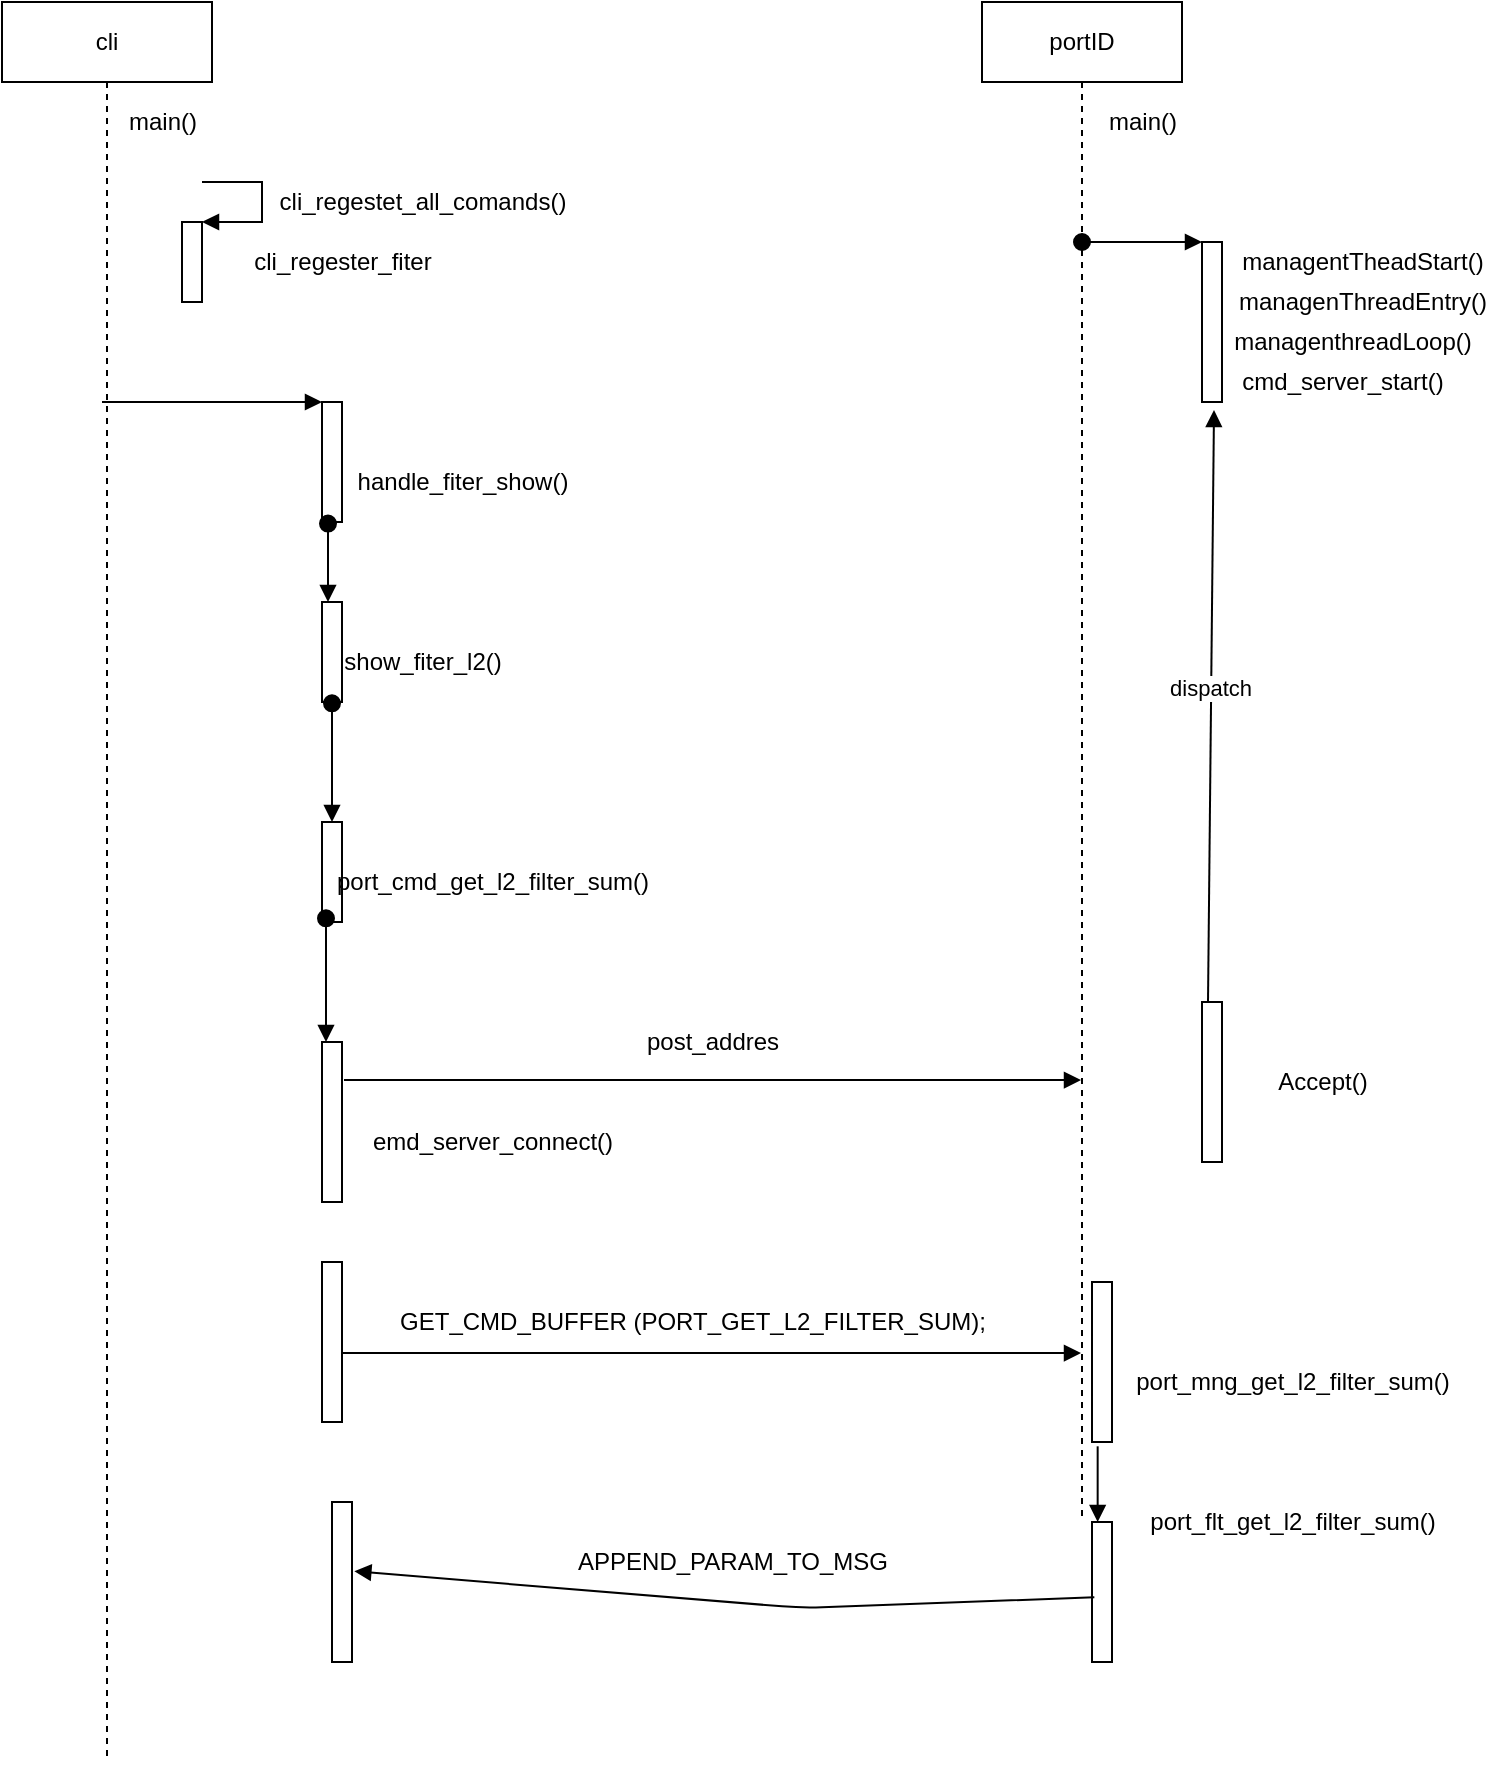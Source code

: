 <mxfile version="14.9.3" type="github">
  <diagram id="kgpKYQtTHZ0yAKxKKP6v" name="Page-1">
    <mxGraphModel dx="1240" dy="689" grid="1" gridSize="10" guides="1" tooltips="1" connect="1" arrows="1" fold="1" page="1" pageScale="1" pageWidth="850" pageHeight="1100" math="0" shadow="0">
      <root>
        <mxCell id="0" />
        <mxCell id="1" parent="0" />
        <mxCell id="9FXc6Jmi2xS2psvSpW-O-1" value="cli" style="shape=umlLifeline;perimeter=lifelinePerimeter;whiteSpace=wrap;html=1;container=1;collapsible=0;recursiveResize=0;outlineConnect=0;" vertex="1" parent="1">
          <mxGeometry x="110" y="40" width="105" height="880" as="geometry" />
        </mxCell>
        <mxCell id="9FXc6Jmi2xS2psvSpW-O-7" value="" style="html=1;points=[];perimeter=orthogonalPerimeter;" vertex="1" parent="9FXc6Jmi2xS2psvSpW-O-1">
          <mxGeometry x="90" y="110" width="10" height="40" as="geometry" />
        </mxCell>
        <mxCell id="9FXc6Jmi2xS2psvSpW-O-8" value="" style="edgeStyle=orthogonalEdgeStyle;html=1;align=left;spacingLeft=2;endArrow=block;rounded=0;entryX=1;entryY=0;" edge="1" target="9FXc6Jmi2xS2psvSpW-O-7" parent="9FXc6Jmi2xS2psvSpW-O-1">
          <mxGeometry relative="1" as="geometry">
            <mxPoint x="100" y="90" as="sourcePoint" />
            <Array as="points">
              <mxPoint x="130" y="90" />
              <mxPoint x="130" y="110" />
            </Array>
          </mxGeometry>
        </mxCell>
        <mxCell id="9FXc6Jmi2xS2psvSpW-O-11" value="" style="html=1;verticalAlign=bottom;endArrow=block;" edge="1" parent="9FXc6Jmi2xS2psvSpW-O-1">
          <mxGeometry width="80" relative="1" as="geometry">
            <mxPoint x="50" y="200" as="sourcePoint" />
            <mxPoint x="160" y="200" as="targetPoint" />
          </mxGeometry>
        </mxCell>
        <mxCell id="9FXc6Jmi2xS2psvSpW-O-2" value="main()" style="text;html=1;align=center;verticalAlign=middle;resizable=0;points=[];autosize=1;strokeColor=none;" vertex="1" parent="1">
          <mxGeometry x="165" y="90" width="50" height="20" as="geometry" />
        </mxCell>
        <mxCell id="9FXc6Jmi2xS2psvSpW-O-3" value="cli_regestet_all_comands()" style="text;html=1;align=center;verticalAlign=middle;resizable=0;points=[];autosize=1;strokeColor=none;" vertex="1" parent="1">
          <mxGeometry x="240" y="130" width="160" height="20" as="geometry" />
        </mxCell>
        <mxCell id="9FXc6Jmi2xS2psvSpW-O-4" value="cli_regester_fiter" style="text;html=1;align=center;verticalAlign=middle;resizable=0;points=[];autosize=1;strokeColor=none;" vertex="1" parent="1">
          <mxGeometry x="230" y="160" width="100" height="20" as="geometry" />
        </mxCell>
        <mxCell id="9FXc6Jmi2xS2psvSpW-O-10" value="" style="html=1;points=[];perimeter=orthogonalPerimeter;" vertex="1" parent="1">
          <mxGeometry x="270" y="240" width="10" height="60" as="geometry" />
        </mxCell>
        <mxCell id="9FXc6Jmi2xS2psvSpW-O-12" value="handle_fiter_show()" style="text;html=1;align=center;verticalAlign=middle;resizable=0;points=[];autosize=1;strokeColor=none;" vertex="1" parent="1">
          <mxGeometry x="280" y="270" width="120" height="20" as="geometry" />
        </mxCell>
        <mxCell id="9FXc6Jmi2xS2psvSpW-O-13" value="" style="html=1;points=[];perimeter=orthogonalPerimeter;" vertex="1" parent="1">
          <mxGeometry x="270" y="340" width="10" height="50" as="geometry" />
        </mxCell>
        <mxCell id="9FXc6Jmi2xS2psvSpW-O-14" value="" style="html=1;verticalAlign=bottom;startArrow=oval;endArrow=block;startSize=8;exitX=0.3;exitY=1.013;exitDx=0;exitDy=0;exitPerimeter=0;" edge="1" target="9FXc6Jmi2xS2psvSpW-O-13" parent="1" source="9FXc6Jmi2xS2psvSpW-O-10">
          <mxGeometry relative="1" as="geometry">
            <mxPoint x="210" y="420" as="sourcePoint" />
          </mxGeometry>
        </mxCell>
        <mxCell id="9FXc6Jmi2xS2psvSpW-O-15" value="show_fiter_l2()" style="text;html=1;align=center;verticalAlign=middle;resizable=0;points=[];autosize=1;strokeColor=none;" vertex="1" parent="1">
          <mxGeometry x="275" y="360" width="90" height="20" as="geometry" />
        </mxCell>
        <mxCell id="9FXc6Jmi2xS2psvSpW-O-16" value="" style="html=1;points=[];perimeter=orthogonalPerimeter;" vertex="1" parent="1">
          <mxGeometry x="270" y="450" width="10" height="50" as="geometry" />
        </mxCell>
        <mxCell id="9FXc6Jmi2xS2psvSpW-O-17" value="" style="html=1;verticalAlign=bottom;startArrow=oval;endArrow=block;startSize=8;exitX=0.5;exitY=1.013;exitDx=0;exitDy=0;exitPerimeter=0;" edge="1" parent="1" source="9FXc6Jmi2xS2psvSpW-O-13">
          <mxGeometry relative="1" as="geometry">
            <mxPoint x="275" y="510" as="sourcePoint" />
            <mxPoint x="275" y="450" as="targetPoint" />
          </mxGeometry>
        </mxCell>
        <mxCell id="9FXc6Jmi2xS2psvSpW-O-19" value="port_cmd_get_l2_filter_sum()" style="text;html=1;align=center;verticalAlign=middle;resizable=0;points=[];autosize=1;strokeColor=none;" vertex="1" parent="1">
          <mxGeometry x="270" y="470" width="170" height="20" as="geometry" />
        </mxCell>
        <mxCell id="9FXc6Jmi2xS2psvSpW-O-20" value="" style="html=1;points=[];perimeter=orthogonalPerimeter;" vertex="1" parent="1">
          <mxGeometry x="270" y="560" width="10" height="80" as="geometry" />
        </mxCell>
        <mxCell id="9FXc6Jmi2xS2psvSpW-O-21" value="" style="html=1;verticalAlign=bottom;startArrow=oval;endArrow=block;startSize=8;exitX=0.2;exitY=0.963;exitDx=0;exitDy=0;exitPerimeter=0;" edge="1" target="9FXc6Jmi2xS2psvSpW-O-20" parent="1" source="9FXc6Jmi2xS2psvSpW-O-16">
          <mxGeometry relative="1" as="geometry">
            <mxPoint x="275" y="650" as="sourcePoint" />
          </mxGeometry>
        </mxCell>
        <mxCell id="9FXc6Jmi2xS2psvSpW-O-22" value="emd_server_connect()" style="text;html=1;align=center;verticalAlign=middle;resizable=0;points=[];autosize=1;strokeColor=none;" vertex="1" parent="1">
          <mxGeometry x="285" y="600" width="140" height="20" as="geometry" />
        </mxCell>
        <mxCell id="9FXc6Jmi2xS2psvSpW-O-23" value="portID" style="shape=umlLifeline;perimeter=lifelinePerimeter;whiteSpace=wrap;html=1;container=1;collapsible=0;recursiveResize=0;outlineConnect=0;" vertex="1" parent="1">
          <mxGeometry x="600" y="40" width="100" height="760" as="geometry" />
        </mxCell>
        <mxCell id="9FXc6Jmi2xS2psvSpW-O-24" value="main()" style="text;html=1;align=center;verticalAlign=middle;resizable=0;points=[];autosize=1;strokeColor=none;" vertex="1" parent="1">
          <mxGeometry x="655" y="90" width="50" height="20" as="geometry" />
        </mxCell>
        <mxCell id="9FXc6Jmi2xS2psvSpW-O-25" value="" style="html=1;points=[];perimeter=orthogonalPerimeter;" vertex="1" parent="1">
          <mxGeometry x="710" y="160" width="10" height="80" as="geometry" />
        </mxCell>
        <mxCell id="9FXc6Jmi2xS2psvSpW-O-26" value="" style="html=1;verticalAlign=bottom;startArrow=oval;endArrow=block;startSize=8;" edge="1" target="9FXc6Jmi2xS2psvSpW-O-25" parent="1">
          <mxGeometry relative="1" as="geometry">
            <mxPoint x="650" y="160" as="sourcePoint" />
          </mxGeometry>
        </mxCell>
        <mxCell id="9FXc6Jmi2xS2psvSpW-O-27" value="managentTheadStart()" style="text;html=1;align=center;verticalAlign=middle;resizable=0;points=[];autosize=1;strokeColor=none;" vertex="1" parent="1">
          <mxGeometry x="720" y="160" width="140" height="20" as="geometry" />
        </mxCell>
        <mxCell id="9FXc6Jmi2xS2psvSpW-O-28" value="managenThreadEntry()" style="text;html=1;align=center;verticalAlign=middle;resizable=0;points=[];autosize=1;strokeColor=none;" vertex="1" parent="1">
          <mxGeometry x="720" y="180" width="140" height="20" as="geometry" />
        </mxCell>
        <mxCell id="9FXc6Jmi2xS2psvSpW-O-29" value="managenthreadLoop()" style="text;html=1;align=center;verticalAlign=middle;resizable=0;points=[];autosize=1;strokeColor=none;" vertex="1" parent="1">
          <mxGeometry x="720" y="200" width="130" height="20" as="geometry" />
        </mxCell>
        <mxCell id="9FXc6Jmi2xS2psvSpW-O-30" value="cmd_server_start()" style="text;html=1;align=center;verticalAlign=middle;resizable=0;points=[];autosize=1;strokeColor=none;" vertex="1" parent="1">
          <mxGeometry x="720" y="220" width="120" height="20" as="geometry" />
        </mxCell>
        <mxCell id="9FXc6Jmi2xS2psvSpW-O-32" value="" style="html=1;verticalAlign=bottom;endArrow=block;exitX=1.1;exitY=0.238;exitDx=0;exitDy=0;exitPerimeter=0;" edge="1" parent="1" source="9FXc6Jmi2xS2psvSpW-O-20" target="9FXc6Jmi2xS2psvSpW-O-23">
          <mxGeometry width="80" relative="1" as="geometry">
            <mxPoint x="380" y="700" as="sourcePoint" />
            <mxPoint x="460" y="700" as="targetPoint" />
          </mxGeometry>
        </mxCell>
        <mxCell id="9FXc6Jmi2xS2psvSpW-O-33" value="post_addres" style="text;html=1;align=center;verticalAlign=middle;resizable=0;points=[];autosize=1;strokeColor=none;" vertex="1" parent="1">
          <mxGeometry x="425" y="550" width="80" height="20" as="geometry" />
        </mxCell>
        <mxCell id="9FXc6Jmi2xS2psvSpW-O-34" value="" style="html=1;points=[];perimeter=orthogonalPerimeter;" vertex="1" parent="1">
          <mxGeometry x="710" y="540" width="10" height="80" as="geometry" />
        </mxCell>
        <mxCell id="9FXc6Jmi2xS2psvSpW-O-35" value="dispatch" style="html=1;verticalAlign=bottom;endArrow=block;exitX=0.3;exitY=0;exitDx=0;exitDy=0;exitPerimeter=0;entryX=0.6;entryY=1.05;entryDx=0;entryDy=0;entryPerimeter=0;" edge="1" parent="1" source="9FXc6Jmi2xS2psvSpW-O-34" target="9FXc6Jmi2xS2psvSpW-O-25">
          <mxGeometry width="80" relative="1" as="geometry">
            <mxPoint x="705" y="560" as="sourcePoint" />
            <mxPoint x="710" y="420" as="targetPoint" />
          </mxGeometry>
        </mxCell>
        <mxCell id="9FXc6Jmi2xS2psvSpW-O-36" value="Accept()" style="text;html=1;align=center;verticalAlign=middle;resizable=0;points=[];autosize=1;strokeColor=none;" vertex="1" parent="1">
          <mxGeometry x="740" y="570" width="60" height="20" as="geometry" />
        </mxCell>
        <mxCell id="9FXc6Jmi2xS2psvSpW-O-37" value="" style="html=1;points=[];perimeter=orthogonalPerimeter;" vertex="1" parent="1">
          <mxGeometry x="270" y="670" width="10" height="80" as="geometry" />
        </mxCell>
        <mxCell id="9FXc6Jmi2xS2psvSpW-O-38" value="GET_CMD_BUFFER (PORT_GET_L2_FILTER_SUM);" style="text;html=1;align=center;verticalAlign=middle;resizable=0;points=[];autosize=1;strokeColor=none;" vertex="1" parent="1">
          <mxGeometry x="300" y="690" width="310" height="20" as="geometry" />
        </mxCell>
        <mxCell id="9FXc6Jmi2xS2psvSpW-O-39" value="" style="html=1;verticalAlign=bottom;endArrow=block;exitX=0.95;exitY=0.569;exitDx=0;exitDy=0;exitPerimeter=0;" edge="1" parent="1" source="9FXc6Jmi2xS2psvSpW-O-37" target="9FXc6Jmi2xS2psvSpW-O-23">
          <mxGeometry width="80" relative="1" as="geometry">
            <mxPoint x="540" y="820" as="sourcePoint" />
            <mxPoint x="650" y="880" as="targetPoint" />
          </mxGeometry>
        </mxCell>
        <mxCell id="9FXc6Jmi2xS2psvSpW-O-40" value="" style="html=1;points=[];perimeter=orthogonalPerimeter;" vertex="1" parent="1">
          <mxGeometry x="655" y="680" width="10" height="80" as="geometry" />
        </mxCell>
        <mxCell id="9FXc6Jmi2xS2psvSpW-O-41" value="" style="html=1;verticalAlign=bottom;endArrow=block;exitX=0.283;exitY=1.027;exitDx=0;exitDy=0;exitPerimeter=0;" edge="1" parent="1" source="9FXc6Jmi2xS2psvSpW-O-40" target="9FXc6Jmi2xS2psvSpW-O-43">
          <mxGeometry width="80" relative="1" as="geometry">
            <mxPoint x="540" y="820" as="sourcePoint" />
            <mxPoint x="653" y="810" as="targetPoint" />
          </mxGeometry>
        </mxCell>
        <mxCell id="9FXc6Jmi2xS2psvSpW-O-42" value="port_mng_get_l2_filter_sum()" style="text;html=1;align=center;verticalAlign=middle;resizable=0;points=[];autosize=1;strokeColor=none;" vertex="1" parent="1">
          <mxGeometry x="670" y="720" width="170" height="20" as="geometry" />
        </mxCell>
        <mxCell id="9FXc6Jmi2xS2psvSpW-O-43" value="" style="html=1;points=[];perimeter=orthogonalPerimeter;" vertex="1" parent="1">
          <mxGeometry x="655" y="800" width="10" height="70" as="geometry" />
        </mxCell>
        <mxCell id="9FXc6Jmi2xS2psvSpW-O-44" value="" style="html=1;points=[];perimeter=orthogonalPerimeter;" vertex="1" parent="1">
          <mxGeometry x="275" y="790" width="10" height="80" as="geometry" />
        </mxCell>
        <mxCell id="9FXc6Jmi2xS2psvSpW-O-45" value="" style="html=1;verticalAlign=bottom;endArrow=block;entryX=1.117;entryY=0.433;entryDx=0;entryDy=0;entryPerimeter=0;exitX=0.117;exitY=0.538;exitDx=0;exitDy=0;exitPerimeter=0;" edge="1" parent="1" source="9FXc6Jmi2xS2psvSpW-O-43" target="9FXc6Jmi2xS2psvSpW-O-44">
          <mxGeometry width="80" relative="1" as="geometry">
            <mxPoint x="540" y="990" as="sourcePoint" />
            <mxPoint x="620" y="990" as="targetPoint" />
            <Array as="points">
              <mxPoint x="510" y="843" />
            </Array>
          </mxGeometry>
        </mxCell>
        <mxCell id="9FXc6Jmi2xS2psvSpW-O-46" value="port_flt_get_l2_filter_sum()" style="text;html=1;align=center;verticalAlign=middle;resizable=0;points=[];autosize=1;strokeColor=none;" vertex="1" parent="1">
          <mxGeometry x="675" y="790" width="160" height="20" as="geometry" />
        </mxCell>
        <mxCell id="9FXc6Jmi2xS2psvSpW-O-47" value="APPEND_PARAM_TO_MSG" style="text;html=1;align=center;verticalAlign=middle;resizable=0;points=[];autosize=1;strokeColor=none;" vertex="1" parent="1">
          <mxGeometry x="390" y="810" width="170" height="20" as="geometry" />
        </mxCell>
      </root>
    </mxGraphModel>
  </diagram>
</mxfile>

